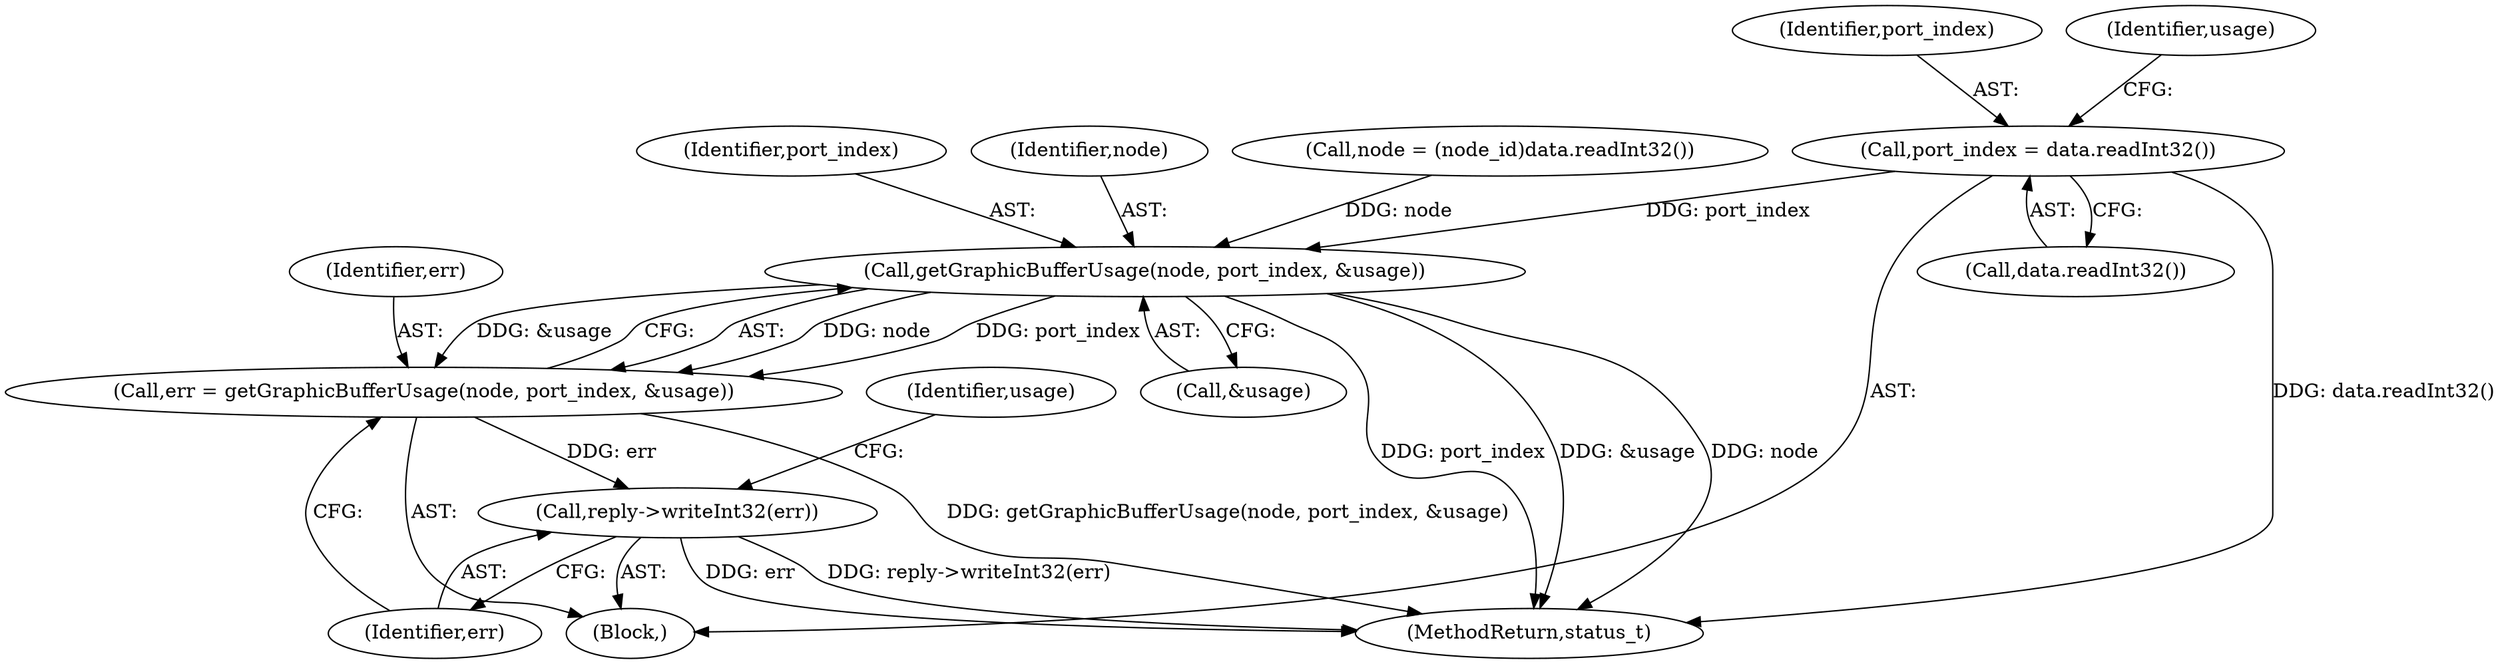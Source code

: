 digraph "0_Android_8d87321b704cb3f88e8cae668937d001fd63d5e3@API" {
"1000463" [label="(Call,port_index = data.readInt32())"];
"1000473" [label="(Call,getGraphicBufferUsage(node, port_index, &usage))"];
"1000471" [label="(Call,err = getGraphicBufferUsage(node, port_index, &usage))"];
"1000478" [label="(Call,reply->writeInt32(err))"];
"1000475" [label="(Identifier,port_index)"];
"1000465" [label="(Call,data.readInt32())"];
"1001207" [label="(MethodReturn,status_t)"];
"1000478" [label="(Call,reply->writeInt32(err))"];
"1000474" [label="(Identifier,node)"];
"1000479" [label="(Identifier,err)"];
"1000464" [label="(Identifier,port_index)"];
"1000451" [label="(Block,)"];
"1000471" [label="(Call,err = getGraphicBufferUsage(node, port_index, &usage))"];
"1000472" [label="(Identifier,err)"];
"1000481" [label="(Identifier,usage)"];
"1000476" [label="(Call,&usage)"];
"1000468" [label="(Identifier,usage)"];
"1000463" [label="(Call,port_index = data.readInt32())"];
"1000457" [label="(Call,node = (node_id)data.readInt32())"];
"1000473" [label="(Call,getGraphicBufferUsage(node, port_index, &usage))"];
"1000463" -> "1000451"  [label="AST: "];
"1000463" -> "1000465"  [label="CFG: "];
"1000464" -> "1000463"  [label="AST: "];
"1000465" -> "1000463"  [label="AST: "];
"1000468" -> "1000463"  [label="CFG: "];
"1000463" -> "1001207"  [label="DDG: data.readInt32()"];
"1000463" -> "1000473"  [label="DDG: port_index"];
"1000473" -> "1000471"  [label="AST: "];
"1000473" -> "1000476"  [label="CFG: "];
"1000474" -> "1000473"  [label="AST: "];
"1000475" -> "1000473"  [label="AST: "];
"1000476" -> "1000473"  [label="AST: "];
"1000471" -> "1000473"  [label="CFG: "];
"1000473" -> "1001207"  [label="DDG: &usage"];
"1000473" -> "1001207"  [label="DDG: node"];
"1000473" -> "1001207"  [label="DDG: port_index"];
"1000473" -> "1000471"  [label="DDG: node"];
"1000473" -> "1000471"  [label="DDG: port_index"];
"1000473" -> "1000471"  [label="DDG: &usage"];
"1000457" -> "1000473"  [label="DDG: node"];
"1000471" -> "1000451"  [label="AST: "];
"1000472" -> "1000471"  [label="AST: "];
"1000479" -> "1000471"  [label="CFG: "];
"1000471" -> "1001207"  [label="DDG: getGraphicBufferUsage(node, port_index, &usage)"];
"1000471" -> "1000478"  [label="DDG: err"];
"1000478" -> "1000451"  [label="AST: "];
"1000478" -> "1000479"  [label="CFG: "];
"1000479" -> "1000478"  [label="AST: "];
"1000481" -> "1000478"  [label="CFG: "];
"1000478" -> "1001207"  [label="DDG: err"];
"1000478" -> "1001207"  [label="DDG: reply->writeInt32(err)"];
}
